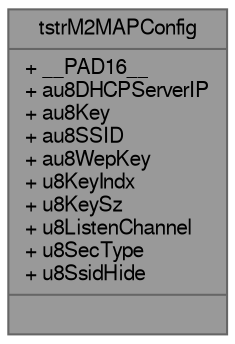 digraph "tstrM2MAPConfig"
{
 // LATEX_PDF_SIZE
  bgcolor="transparent";
  edge [fontname=FreeSans,fontsize=10,labelfontname=FreeSans,labelfontsize=10];
  node [fontname=FreeSans,fontsize=10,shape=box,height=0.2,width=0.4];
  Node1 [shape=record,label="{tstrM2MAPConfig\n|+ __PAD16__\l+ au8DHCPServerIP\l+ au8Key\l+ au8SSID\l+ au8WepKey\l+ u8KeyIndx\l+ u8KeySz\l+ u8ListenChannel\l+ u8SecType\l+ u8SsidHide\l|}",height=0.2,width=0.4,color="gray40", fillcolor="grey60", style="filled", fontcolor="black",tooltip="AP Configuration."];
}
